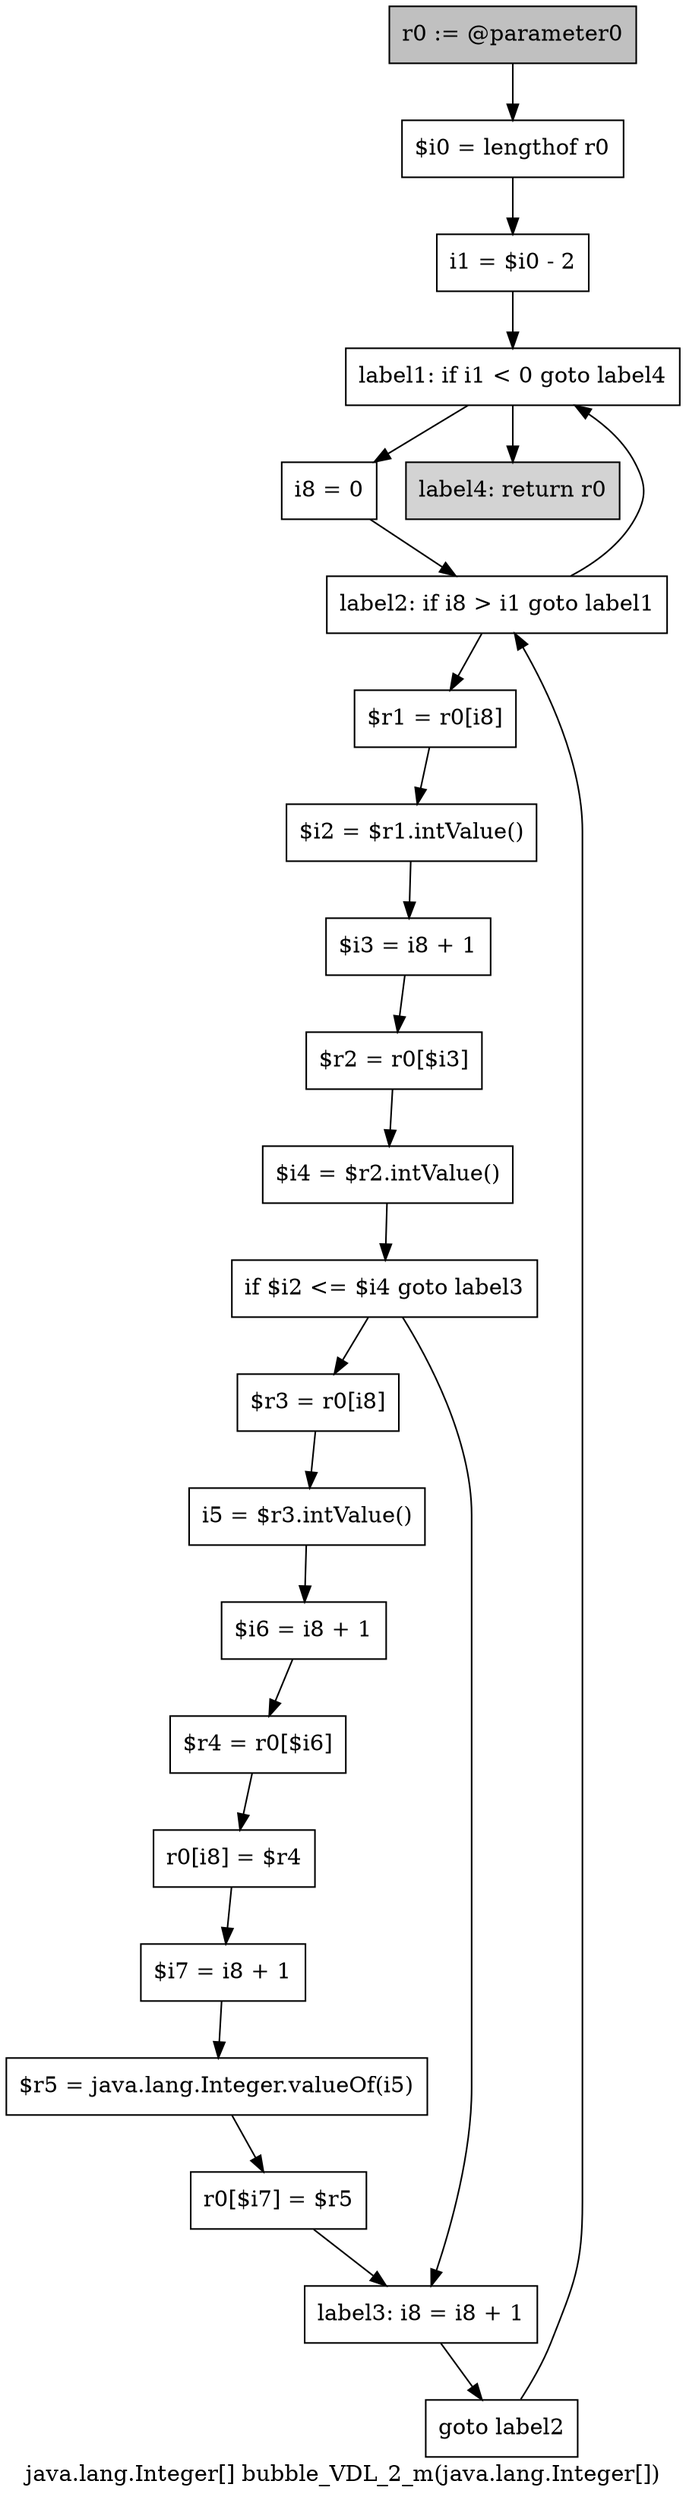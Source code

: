 digraph "java.lang.Integer[] bubble_VDL_2_m(java.lang.Integer[])" {
    label="java.lang.Integer[] bubble_VDL_2_m(java.lang.Integer[])";
    node [shape=box];
    "0" [style=filled,fillcolor=gray,label="r0 := @parameter0",];
    "1" [label="$i0 = lengthof r0",];
    "0"->"1";
    "2" [label="i1 = $i0 - 2",];
    "1"->"2";
    "3" [label="label1: if i1 < 0 goto label4",];
    "2"->"3";
    "4" [label="i8 = 0",];
    "3"->"4";
    "22" [style=filled,fillcolor=lightgray,label="label4: return r0",];
    "3"->"22";
    "5" [label="label2: if i8 > i1 goto label1",];
    "4"->"5";
    "5"->"3";
    "6" [label="$r1 = r0[i8]",];
    "5"->"6";
    "7" [label="$i2 = $r1.intValue()",];
    "6"->"7";
    "8" [label="$i3 = i8 + 1",];
    "7"->"8";
    "9" [label="$r2 = r0[$i3]",];
    "8"->"9";
    "10" [label="$i4 = $r2.intValue()",];
    "9"->"10";
    "11" [label="if $i2 <= $i4 goto label3",];
    "10"->"11";
    "12" [label="$r3 = r0[i8]",];
    "11"->"12";
    "20" [label="label3: i8 = i8 + 1",];
    "11"->"20";
    "13" [label="i5 = $r3.intValue()",];
    "12"->"13";
    "14" [label="$i6 = i8 + 1",];
    "13"->"14";
    "15" [label="$r4 = r0[$i6]",];
    "14"->"15";
    "16" [label="r0[i8] = $r4",];
    "15"->"16";
    "17" [label="$i7 = i8 + 1",];
    "16"->"17";
    "18" [label="$r5 = java.lang.Integer.valueOf(i5)",];
    "17"->"18";
    "19" [label="r0[$i7] = $r5",];
    "18"->"19";
    "19"->"20";
    "21" [label="goto label2",];
    "20"->"21";
    "21"->"5";
}
